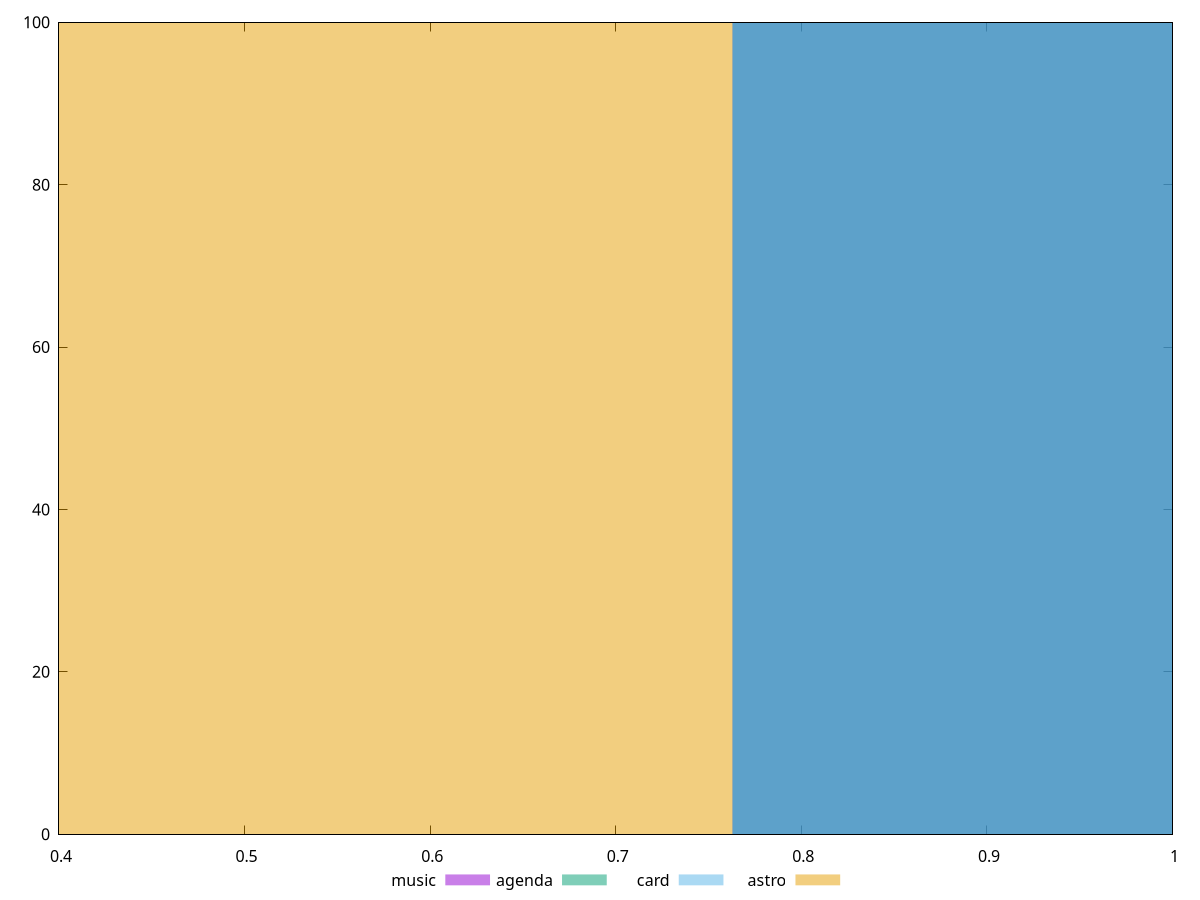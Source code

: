 reset

$music <<EOF
1.017171548756955 100
EOF

$agenda <<EOF
1.017171548756955 100
EOF

$card <<EOF
1.017171548756955 100
EOF

$astro <<EOF
0.5085857743784775 100
EOF

set key outside below
set boxwidth 0.5085857743784775
set xrange [0.4:1]
set yrange [0:100]
set trange [0:100]
set style fill transparent solid 0.5 noborder
set terminal svg size 640, 520 enhanced background rgb 'white'
set output "reports/report_00032_2021-02-25T10-28-15.087Z/render-blocking-resources/comparison/histogram/all_score.svg"

plot $music title "music" with boxes, \
     $agenda title "agenda" with boxes, \
     $card title "card" with boxes, \
     $astro title "astro" with boxes

reset
